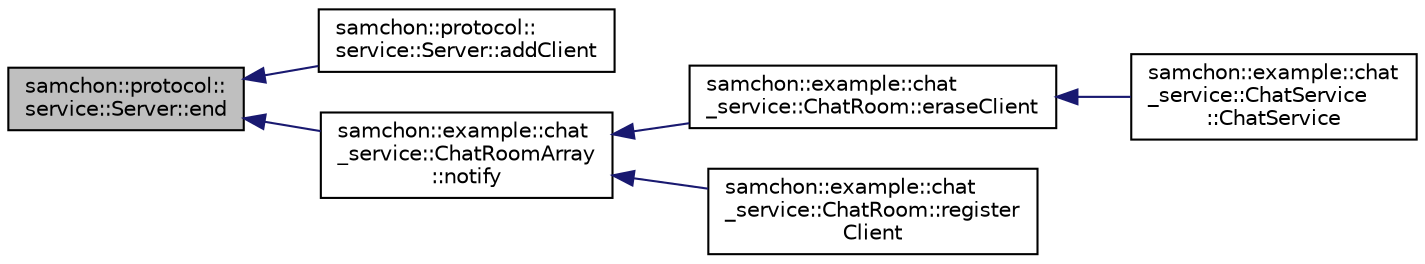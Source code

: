 digraph "samchon::protocol::service::Server::end"
{
  edge [fontname="Helvetica",fontsize="10",labelfontname="Helvetica",labelfontsize="10"];
  node [fontname="Helvetica",fontsize="10",shape=record];
  rankdir="LR";
  Node1 [label="samchon::protocol::\lservice::Server::end",height=0.2,width=0.4,color="black", fillcolor="grey75", style="filled", fontcolor="black"];
  Node1 -> Node2 [dir="back",color="midnightblue",fontsize="10",style="solid",fontname="Helvetica"];
  Node2 [label="samchon::protocol::\lservice::Server::addClient",height=0.2,width=0.4,color="black", fillcolor="white", style="filled",URL="$d9/d35/classsamchon_1_1protocol_1_1service_1_1Server.html#aebc4ff1c7906640dc6b85ef3b189efec",tooltip="Handling connection of a client. "];
  Node1 -> Node3 [dir="back",color="midnightblue",fontsize="10",style="solid",fontname="Helvetica"];
  Node3 [label="samchon::example::chat\l_service::ChatRoomArray\l::notify",height=0.2,width=0.4,color="black", fillcolor="white", style="filled",URL="$d2/d9a/classsamchon_1_1example_1_1chat__service_1_1ChatRoomArray.html#a5ea05f0b01dc3ef7cf34d08602e09eb5",tooltip="Notify changes of chat rooms. "];
  Node3 -> Node4 [dir="back",color="midnightblue",fontsize="10",style="solid",fontname="Helvetica"];
  Node4 [label="samchon::example::chat\l_service::ChatRoom::eraseClient",height=0.2,width=0.4,color="black", fillcolor="white", style="filled",URL="$d7/d41/classsamchon_1_1example_1_1chat__service_1_1ChatRoom.html#a32d8071c94df4eba9befbbd65c08349a",tooltip="Erase a participant client. "];
  Node4 -> Node5 [dir="back",color="midnightblue",fontsize="10",style="solid",fontname="Helvetica"];
  Node5 [label="samchon::example::chat\l_service::ChatService\l::ChatService",height=0.2,width=0.4,color="black", fillcolor="white", style="filled",URL="$df/de2/classsamchon_1_1example_1_1chat__service_1_1ChatService.html#aee7eb7e6c652ee58198203f43391083b",tooltip="Construct from a client. "];
  Node3 -> Node6 [dir="back",color="midnightblue",fontsize="10",style="solid",fontname="Helvetica"];
  Node6 [label="samchon::example::chat\l_service::ChatRoom::register\lClient",height=0.2,width=0.4,color="black", fillcolor="white", style="filled",URL="$d7/d41/classsamchon_1_1example_1_1chat__service_1_1ChatRoom.html#a829e10918ec29dc094346a1a542dc14c",tooltip="Register a participant client. "];
}
